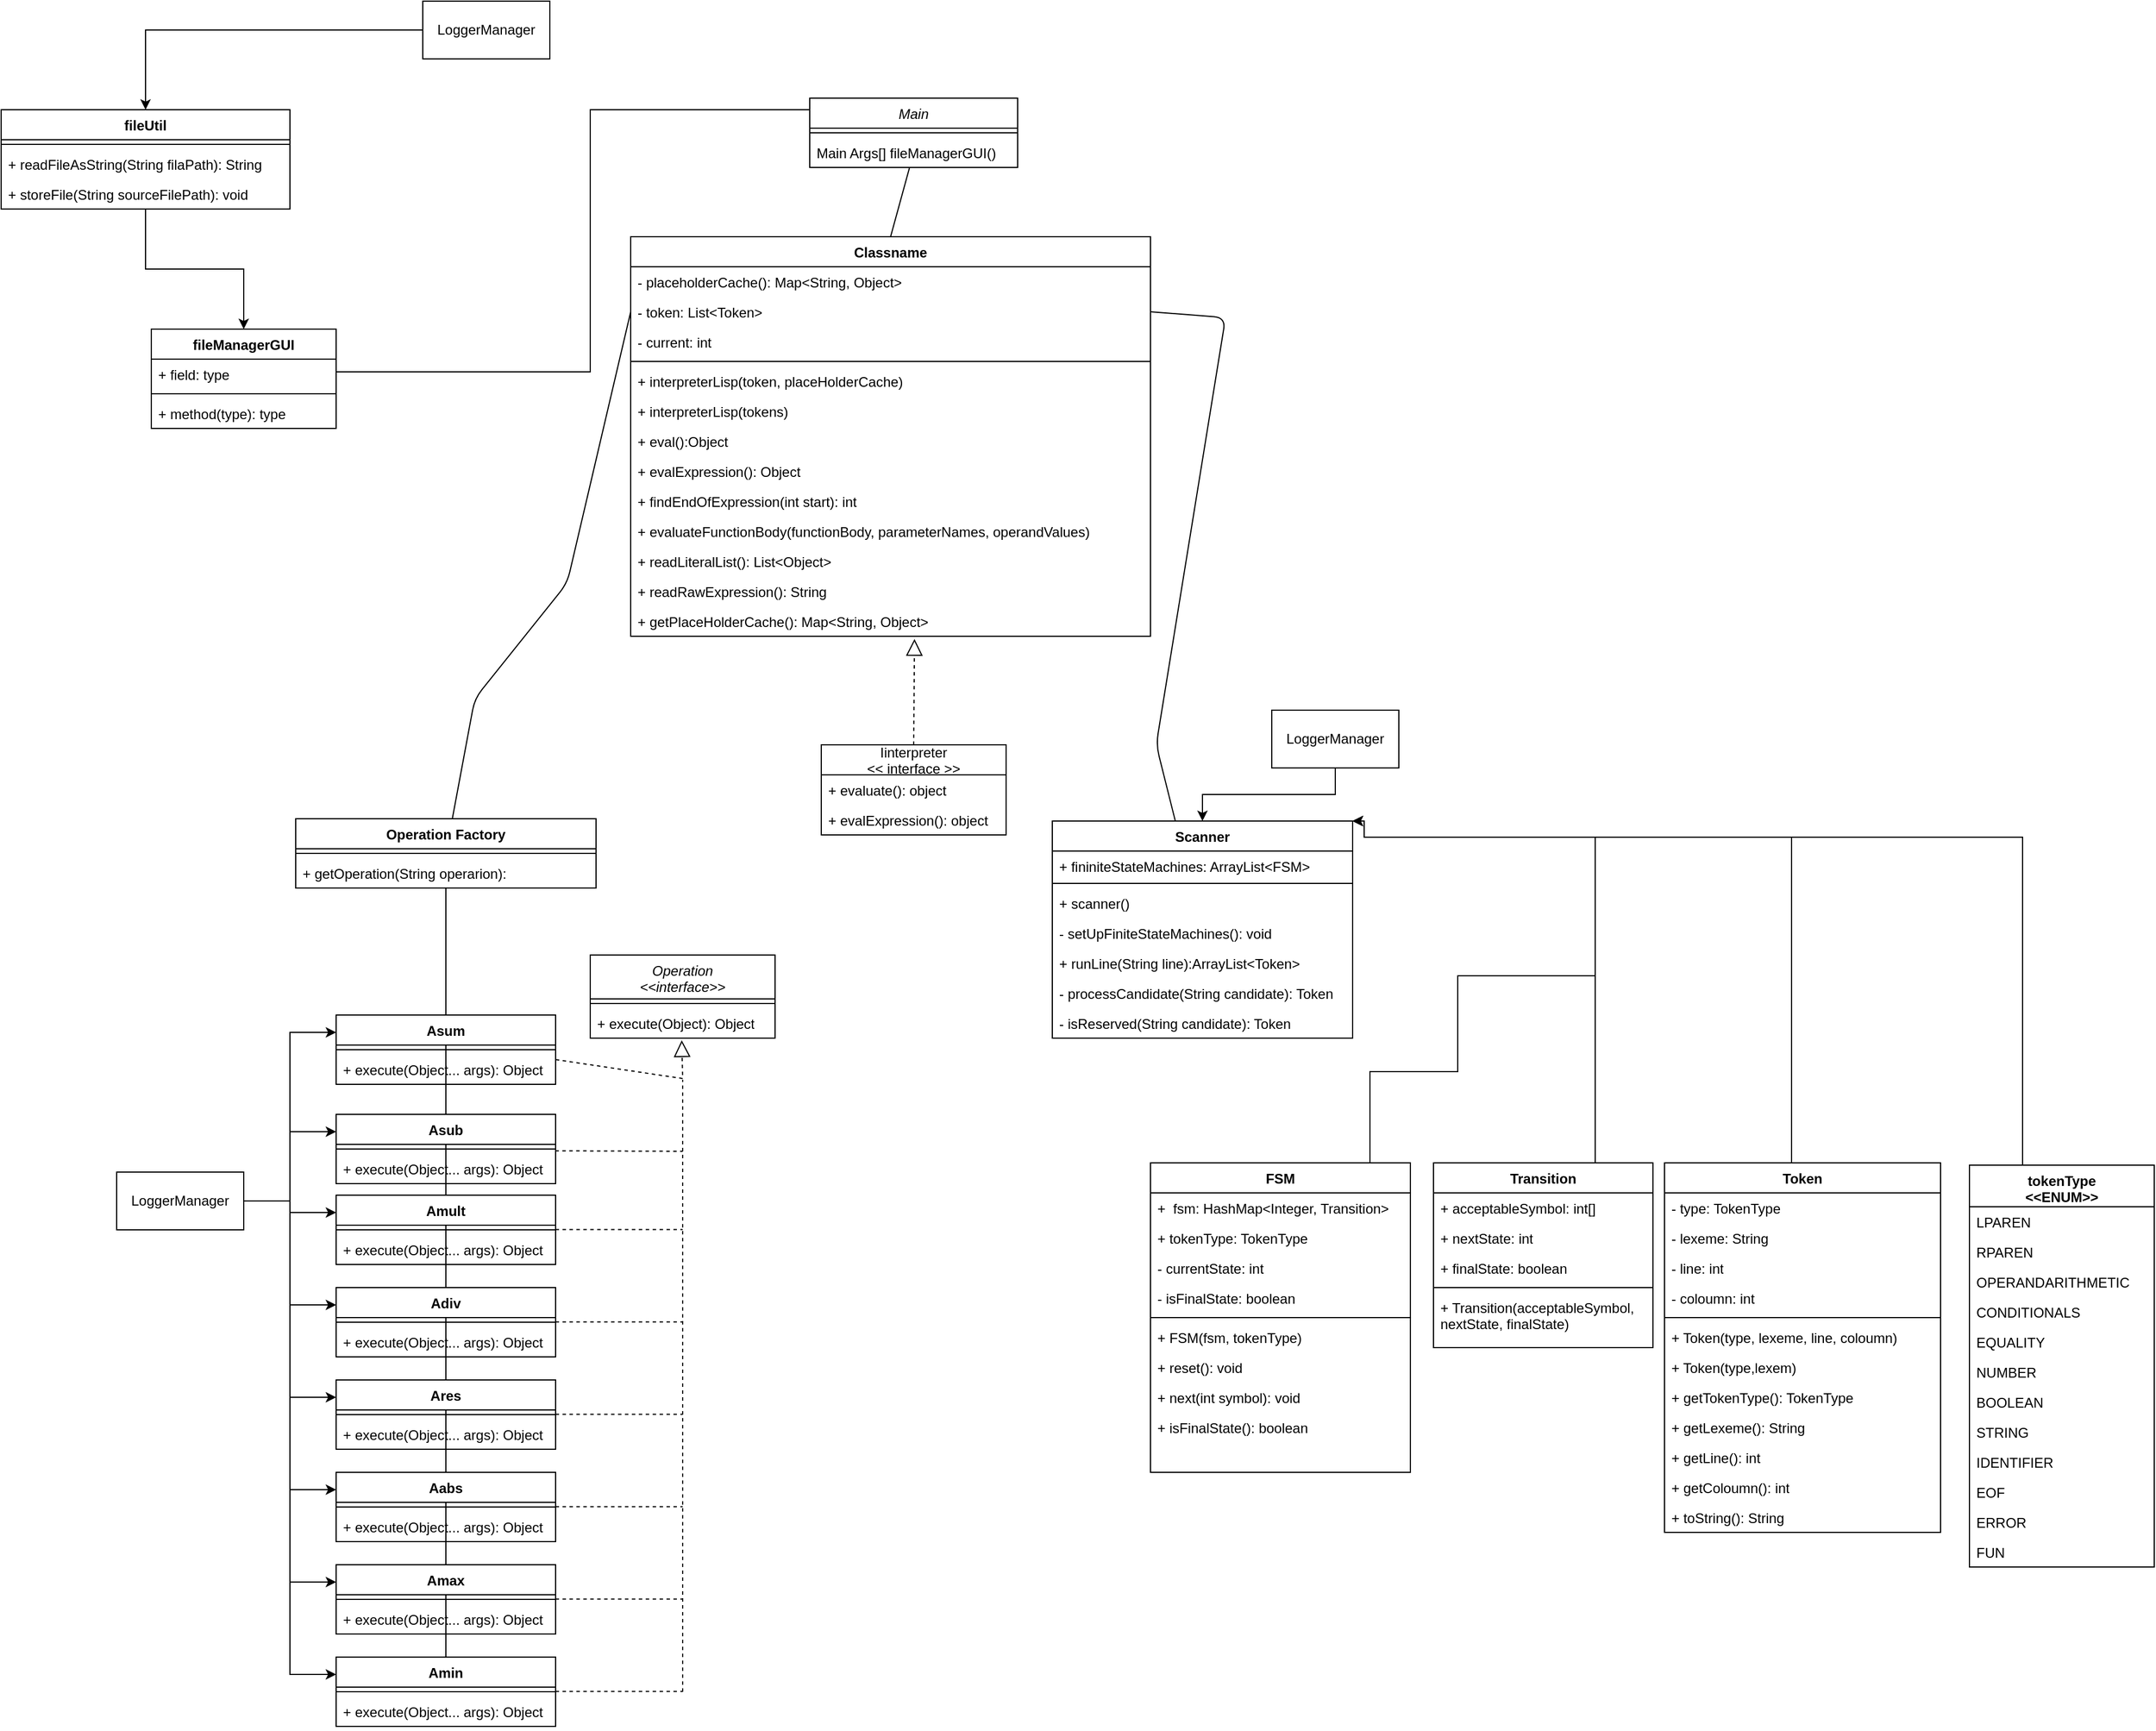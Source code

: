 <mxfile version="26.1.1">
  <diagram id="C5RBs43oDa-KdzZeNtuy" name="Page-1">
    <mxGraphModel dx="1816" dy="1778" grid="1" gridSize="10" guides="1" tooltips="1" connect="1" arrows="1" fold="1" page="1" pageScale="1" pageWidth="827" pageHeight="1169" math="0" shadow="0">
      <root>
        <mxCell id="WIyWlLk6GJQsqaUBKTNV-0" />
        <mxCell id="WIyWlLk6GJQsqaUBKTNV-1" parent="WIyWlLk6GJQsqaUBKTNV-0" />
        <mxCell id="8" style="edgeStyle=none;html=1;endArrow=none;endFill=0;" parent="WIyWlLk6GJQsqaUBKTNV-1" source="0" edge="1">
          <mxGeometry relative="1" as="geometry">
            <mxPoint x="175" y="850" as="targetPoint" />
          </mxGeometry>
        </mxCell>
        <mxCell id="zkfFHV4jXpPFQw0GAbJ--0" value="Main" style="swimlane;fontStyle=2;align=center;verticalAlign=top;childLayout=stackLayout;horizontal=1;startSize=26;horizontalStack=0;resizeParent=1;resizeLast=0;collapsible=1;marginBottom=0;rounded=0;shadow=0;strokeWidth=1;" parent="WIyWlLk6GJQsqaUBKTNV-1" vertex="1">
          <mxGeometry x="490" y="-500" width="180" height="60" as="geometry">
            <mxRectangle x="230" y="140" width="160" height="26" as="alternateBounds" />
          </mxGeometry>
        </mxCell>
        <mxCell id="zkfFHV4jXpPFQw0GAbJ--4" value="" style="line;html=1;strokeWidth=1;align=left;verticalAlign=middle;spacingTop=-1;spacingLeft=3;spacingRight=3;rotatable=0;labelPosition=right;points=[];portConstraint=eastwest;" parent="zkfFHV4jXpPFQw0GAbJ--0" vertex="1">
          <mxGeometry y="26" width="180" height="8" as="geometry" />
        </mxCell>
        <mxCell id="zkfFHV4jXpPFQw0GAbJ--5" value="Main Args[] fileManagerGUI()" style="text;align=left;verticalAlign=top;spacingLeft=4;spacingRight=4;overflow=hidden;rotatable=0;points=[[0,0.5],[1,0.5]];portConstraint=eastwest;" parent="zkfFHV4jXpPFQw0GAbJ--0" vertex="1">
          <mxGeometry y="34" width="180" height="26" as="geometry" />
        </mxCell>
        <mxCell id="14" style="edgeStyle=none;html=1;entryX=0;entryY=0.5;entryDx=0;entryDy=0;endArrow=none;endFill=0;" parent="WIyWlLk6GJQsqaUBKTNV-1" source="0" target="A2bcYxQLVvLbbOFnf568-35" edge="1">
          <mxGeometry relative="1" as="geometry">
            <mxPoint x="410" y="-155" as="targetPoint" />
            <Array as="points">
              <mxPoint x="200" y="20" />
              <mxPoint x="280" y="-80" />
            </Array>
          </mxGeometry>
        </mxCell>
        <mxCell id="0" value="Operation Factory" style="swimlane;fontStyle=1;align=center;verticalAlign=top;childLayout=stackLayout;horizontal=1;startSize=26;horizontalStack=0;resizeParent=1;resizeParentMax=0;resizeLast=0;collapsible=1;marginBottom=0;" parent="WIyWlLk6GJQsqaUBKTNV-1" vertex="1">
          <mxGeometry x="45" y="124" width="260" height="60" as="geometry" />
        </mxCell>
        <mxCell id="2" value="" style="line;strokeWidth=1;fillColor=none;align=left;verticalAlign=middle;spacingTop=-1;spacingLeft=3;spacingRight=3;rotatable=0;labelPosition=right;points=[];portConstraint=eastwest;strokeColor=inherit;" parent="0" vertex="1">
          <mxGeometry y="26" width="260" height="8" as="geometry" />
        </mxCell>
        <mxCell id="3" value="+ getOperation(String operarion): " style="text;strokeColor=none;fillColor=none;align=left;verticalAlign=top;spacingLeft=4;spacingRight=4;overflow=hidden;rotatable=0;points=[[0,0.5],[1,0.5]];portConstraint=eastwest;" parent="0" vertex="1">
          <mxGeometry y="34" width="260" height="26" as="geometry" />
        </mxCell>
        <mxCell id="22" style="edgeStyle=none;html=1;entryX=1;entryY=0.5;entryDx=0;entryDy=0;endArrow=none;endFill=0;" parent="WIyWlLk6GJQsqaUBKTNV-1" source="4" target="A2bcYxQLVvLbbOFnf568-35" edge="1">
          <mxGeometry relative="1" as="geometry">
            <mxPoint x="700" y="-155" as="targetPoint" />
            <Array as="points">
              <mxPoint x="790" y="60" />
              <mxPoint x="850" y="-310" />
            </Array>
          </mxGeometry>
        </mxCell>
        <mxCell id="4" value="Scanner" style="swimlane;fontStyle=1;align=center;verticalAlign=top;childLayout=stackLayout;horizontal=1;startSize=26;horizontalStack=0;resizeParent=1;resizeParentMax=0;resizeLast=0;collapsible=1;marginBottom=0;" parent="WIyWlLk6GJQsqaUBKTNV-1" vertex="1">
          <mxGeometry x="700" y="126" width="260" height="188" as="geometry" />
        </mxCell>
        <mxCell id="5" value="+ fininiteStateMachines: ArrayList&lt;FSM&gt;" style="text;strokeColor=none;fillColor=none;align=left;verticalAlign=top;spacingLeft=4;spacingRight=4;overflow=hidden;rotatable=0;points=[[0,0.5],[1,0.5]];portConstraint=eastwest;" parent="4" vertex="1">
          <mxGeometry y="26" width="260" height="24" as="geometry" />
        </mxCell>
        <mxCell id="6" value="" style="line;strokeWidth=1;fillColor=none;align=left;verticalAlign=middle;spacingTop=-1;spacingLeft=3;spacingRight=3;rotatable=0;labelPosition=right;points=[];portConstraint=eastwest;strokeColor=inherit;" parent="4" vertex="1">
          <mxGeometry y="50" width="260" height="8" as="geometry" />
        </mxCell>
        <mxCell id="5ZrEIlkGrgmE8pIosVov-79" value="+ scanner()" style="text;strokeColor=none;fillColor=none;align=left;verticalAlign=top;spacingLeft=4;spacingRight=4;overflow=hidden;rotatable=0;points=[[0,0.5],[1,0.5]];portConstraint=eastwest;" parent="4" vertex="1">
          <mxGeometry y="58" width="260" height="26" as="geometry" />
        </mxCell>
        <mxCell id="5ZrEIlkGrgmE8pIosVov-80" value="- setUpFiniteStateMachines(): void" style="text;strokeColor=none;fillColor=none;align=left;verticalAlign=top;spacingLeft=4;spacingRight=4;overflow=hidden;rotatable=0;points=[[0,0.5],[1,0.5]];portConstraint=eastwest;" parent="4" vertex="1">
          <mxGeometry y="84" width="260" height="26" as="geometry" />
        </mxCell>
        <mxCell id="5ZrEIlkGrgmE8pIosVov-81" value="+ runLine(String line):ArrayList&lt;Token&gt; " style="text;strokeColor=none;fillColor=none;align=left;verticalAlign=top;spacingLeft=4;spacingRight=4;overflow=hidden;rotatable=0;points=[[0,0.5],[1,0.5]];portConstraint=eastwest;" parent="4" vertex="1">
          <mxGeometry y="110" width="260" height="26" as="geometry" />
        </mxCell>
        <mxCell id="5ZrEIlkGrgmE8pIosVov-82" value="- processCandidate(String candidate): Token" style="text;strokeColor=none;fillColor=none;align=left;verticalAlign=top;spacingLeft=4;spacingRight=4;overflow=hidden;rotatable=0;points=[[0,0.5],[1,0.5]];portConstraint=eastwest;" parent="4" vertex="1">
          <mxGeometry y="136" width="260" height="26" as="geometry" />
        </mxCell>
        <mxCell id="5ZrEIlkGrgmE8pIosVov-83" value="- isReserved(String candidate): Token" style="text;strokeColor=none;fillColor=none;align=left;verticalAlign=top;spacingLeft=4;spacingRight=4;overflow=hidden;rotatable=0;points=[[0,0.5],[1,0.5]];portConstraint=eastwest;" parent="4" vertex="1">
          <mxGeometry y="162" width="260" height="26" as="geometry" />
        </mxCell>
        <mxCell id="4zDA803hhCORATMbUOH--11" value="&lt;span style=&quot;font-weight: normal;&quot;&gt;&lt;i&gt;Operation&lt;br&gt;&amp;lt;&amp;lt;interface&amp;gt;&amp;gt;&lt;/i&gt;&lt;/span&gt;" style="swimlane;fontStyle=1;align=center;verticalAlign=top;childLayout=stackLayout;horizontal=1;startSize=38;horizontalStack=0;resizeParent=1;resizeParentMax=0;resizeLast=0;collapsible=1;marginBottom=0;whiteSpace=wrap;html=1;" parent="WIyWlLk6GJQsqaUBKTNV-1" vertex="1">
          <mxGeometry x="300" y="242" width="160" height="72" as="geometry" />
        </mxCell>
        <mxCell id="4zDA803hhCORATMbUOH--13" value="" style="line;strokeWidth=1;fillColor=none;align=left;verticalAlign=middle;spacingTop=-1;spacingLeft=3;spacingRight=3;rotatable=0;labelPosition=right;points=[];portConstraint=eastwest;strokeColor=inherit;" parent="4zDA803hhCORATMbUOH--11" vertex="1">
          <mxGeometry y="38" width="160" height="8" as="geometry" />
        </mxCell>
        <mxCell id="4zDA803hhCORATMbUOH--14" value="+ execute(Object): Object" style="text;strokeColor=none;fillColor=none;align=left;verticalAlign=top;spacingLeft=4;spacingRight=4;overflow=hidden;rotatable=0;points=[[0,0.5],[1,0.5]];portConstraint=eastwest;whiteSpace=wrap;html=1;" parent="4zDA803hhCORATMbUOH--11" vertex="1">
          <mxGeometry y="46" width="160" height="26" as="geometry" />
        </mxCell>
        <mxCell id="4zDA803hhCORATMbUOH--15" value="Asum" style="swimlane;fontStyle=1;align=center;verticalAlign=top;childLayout=stackLayout;horizontal=1;startSize=26;horizontalStack=0;resizeParent=1;resizeParentMax=0;resizeLast=0;collapsible=1;marginBottom=0;whiteSpace=wrap;html=1;" parent="WIyWlLk6GJQsqaUBKTNV-1" vertex="1">
          <mxGeometry x="80" y="294" width="190" height="60" as="geometry" />
        </mxCell>
        <mxCell id="4zDA803hhCORATMbUOH--17" value="" style="line;strokeWidth=1;fillColor=none;align=left;verticalAlign=middle;spacingTop=-1;spacingLeft=3;spacingRight=3;rotatable=0;labelPosition=right;points=[];portConstraint=eastwest;strokeColor=inherit;" parent="4zDA803hhCORATMbUOH--15" vertex="1">
          <mxGeometry y="26" width="190" height="8" as="geometry" />
        </mxCell>
        <mxCell id="4zDA803hhCORATMbUOH--18" value="+ execute(Object... args): Object" style="text;strokeColor=none;fillColor=none;align=left;verticalAlign=top;spacingLeft=4;spacingRight=4;overflow=hidden;rotatable=0;points=[[0,0.5],[1,0.5]];portConstraint=eastwest;whiteSpace=wrap;html=1;" parent="4zDA803hhCORATMbUOH--15" vertex="1">
          <mxGeometry y="34" width="190" height="26" as="geometry" />
        </mxCell>
        <mxCell id="4zDA803hhCORATMbUOH--19" value="Asub" style="swimlane;fontStyle=1;align=center;verticalAlign=top;childLayout=stackLayout;horizontal=1;startSize=26;horizontalStack=0;resizeParent=1;resizeParentMax=0;resizeLast=0;collapsible=1;marginBottom=0;whiteSpace=wrap;html=1;" parent="WIyWlLk6GJQsqaUBKTNV-1" vertex="1">
          <mxGeometry x="80" y="380" width="190" height="60" as="geometry" />
        </mxCell>
        <mxCell id="4zDA803hhCORATMbUOH--20" value="" style="line;strokeWidth=1;fillColor=none;align=left;verticalAlign=middle;spacingTop=-1;spacingLeft=3;spacingRight=3;rotatable=0;labelPosition=right;points=[];portConstraint=eastwest;strokeColor=inherit;" parent="4zDA803hhCORATMbUOH--19" vertex="1">
          <mxGeometry y="26" width="190" height="8" as="geometry" />
        </mxCell>
        <mxCell id="4zDA803hhCORATMbUOH--21" value="+ execute(Object... args): Object" style="text;strokeColor=none;fillColor=none;align=left;verticalAlign=top;spacingLeft=4;spacingRight=4;overflow=hidden;rotatable=0;points=[[0,0.5],[1,0.5]];portConstraint=eastwest;whiteSpace=wrap;html=1;" parent="4zDA803hhCORATMbUOH--19" vertex="1">
          <mxGeometry y="34" width="190" height="26" as="geometry" />
        </mxCell>
        <mxCell id="4zDA803hhCORATMbUOH--22" value="Ares" style="swimlane;fontStyle=1;align=center;verticalAlign=top;childLayout=stackLayout;horizontal=1;startSize=26;horizontalStack=0;resizeParent=1;resizeParentMax=0;resizeLast=0;collapsible=1;marginBottom=0;whiteSpace=wrap;html=1;" parent="WIyWlLk6GJQsqaUBKTNV-1" vertex="1">
          <mxGeometry x="80" y="610" width="190" height="60" as="geometry" />
        </mxCell>
        <mxCell id="4zDA803hhCORATMbUOH--23" value="" style="line;strokeWidth=1;fillColor=none;align=left;verticalAlign=middle;spacingTop=-1;spacingLeft=3;spacingRight=3;rotatable=0;labelPosition=right;points=[];portConstraint=eastwest;strokeColor=inherit;" parent="4zDA803hhCORATMbUOH--22" vertex="1">
          <mxGeometry y="26" width="190" height="8" as="geometry" />
        </mxCell>
        <mxCell id="4zDA803hhCORATMbUOH--24" value="+ execute(Object... args): Object" style="text;strokeColor=none;fillColor=none;align=left;verticalAlign=top;spacingLeft=4;spacingRight=4;overflow=hidden;rotatable=0;points=[[0,0.5],[1,0.5]];portConstraint=eastwest;whiteSpace=wrap;html=1;" parent="4zDA803hhCORATMbUOH--22" vertex="1">
          <mxGeometry y="34" width="190" height="26" as="geometry" />
        </mxCell>
        <mxCell id="4zDA803hhCORATMbUOH--25" value="Adiv" style="swimlane;fontStyle=1;align=center;verticalAlign=top;childLayout=stackLayout;horizontal=1;startSize=26;horizontalStack=0;resizeParent=1;resizeParentMax=0;resizeLast=0;collapsible=1;marginBottom=0;whiteSpace=wrap;html=1;" parent="WIyWlLk6GJQsqaUBKTNV-1" vertex="1">
          <mxGeometry x="80" y="530" width="190" height="60" as="geometry" />
        </mxCell>
        <mxCell id="4zDA803hhCORATMbUOH--26" value="" style="line;strokeWidth=1;fillColor=none;align=left;verticalAlign=middle;spacingTop=-1;spacingLeft=3;spacingRight=3;rotatable=0;labelPosition=right;points=[];portConstraint=eastwest;strokeColor=inherit;" parent="4zDA803hhCORATMbUOH--25" vertex="1">
          <mxGeometry y="26" width="190" height="8" as="geometry" />
        </mxCell>
        <mxCell id="4zDA803hhCORATMbUOH--27" value="+ execute(Object... args): Object" style="text;strokeColor=none;fillColor=none;align=left;verticalAlign=top;spacingLeft=4;spacingRight=4;overflow=hidden;rotatable=0;points=[[0,0.5],[1,0.5]];portConstraint=eastwest;whiteSpace=wrap;html=1;" parent="4zDA803hhCORATMbUOH--25" vertex="1">
          <mxGeometry y="34" width="190" height="26" as="geometry" />
        </mxCell>
        <mxCell id="4zDA803hhCORATMbUOH--28" value="Amult" style="swimlane;fontStyle=1;align=center;verticalAlign=top;childLayout=stackLayout;horizontal=1;startSize=26;horizontalStack=0;resizeParent=1;resizeParentMax=0;resizeLast=0;collapsible=1;marginBottom=0;whiteSpace=wrap;html=1;" parent="WIyWlLk6GJQsqaUBKTNV-1" vertex="1">
          <mxGeometry x="80" y="450" width="190" height="60" as="geometry" />
        </mxCell>
        <mxCell id="4zDA803hhCORATMbUOH--29" value="" style="line;strokeWidth=1;fillColor=none;align=left;verticalAlign=middle;spacingTop=-1;spacingLeft=3;spacingRight=3;rotatable=0;labelPosition=right;points=[];portConstraint=eastwest;strokeColor=inherit;" parent="4zDA803hhCORATMbUOH--28" vertex="1">
          <mxGeometry y="26" width="190" height="8" as="geometry" />
        </mxCell>
        <mxCell id="4zDA803hhCORATMbUOH--30" value="+ execute(Object... args): Object" style="text;strokeColor=none;fillColor=none;align=left;verticalAlign=top;spacingLeft=4;spacingRight=4;overflow=hidden;rotatable=0;points=[[0,0.5],[1,0.5]];portConstraint=eastwest;whiteSpace=wrap;html=1;" parent="4zDA803hhCORATMbUOH--28" vertex="1">
          <mxGeometry y="34" width="190" height="26" as="geometry" />
        </mxCell>
        <mxCell id="4zDA803hhCORATMbUOH--31" value="Aabs" style="swimlane;fontStyle=1;align=center;verticalAlign=top;childLayout=stackLayout;horizontal=1;startSize=26;horizontalStack=0;resizeParent=1;resizeParentMax=0;resizeLast=0;collapsible=1;marginBottom=0;whiteSpace=wrap;html=1;" parent="WIyWlLk6GJQsqaUBKTNV-1" vertex="1">
          <mxGeometry x="80" y="690" width="190" height="60" as="geometry" />
        </mxCell>
        <mxCell id="4zDA803hhCORATMbUOH--32" value="" style="line;strokeWidth=1;fillColor=none;align=left;verticalAlign=middle;spacingTop=-1;spacingLeft=3;spacingRight=3;rotatable=0;labelPosition=right;points=[];portConstraint=eastwest;strokeColor=inherit;" parent="4zDA803hhCORATMbUOH--31" vertex="1">
          <mxGeometry y="26" width="190" height="8" as="geometry" />
        </mxCell>
        <mxCell id="4zDA803hhCORATMbUOH--33" value="+ execute(Object... args): Object" style="text;strokeColor=none;fillColor=none;align=left;verticalAlign=top;spacingLeft=4;spacingRight=4;overflow=hidden;rotatable=0;points=[[0,0.5],[1,0.5]];portConstraint=eastwest;whiteSpace=wrap;html=1;" parent="4zDA803hhCORATMbUOH--31" vertex="1">
          <mxGeometry y="34" width="190" height="26" as="geometry" />
        </mxCell>
        <mxCell id="4zDA803hhCORATMbUOH--34" value="Amax" style="swimlane;fontStyle=1;align=center;verticalAlign=top;childLayout=stackLayout;horizontal=1;startSize=26;horizontalStack=0;resizeParent=1;resizeParentMax=0;resizeLast=0;collapsible=1;marginBottom=0;whiteSpace=wrap;html=1;" parent="WIyWlLk6GJQsqaUBKTNV-1" vertex="1">
          <mxGeometry x="80" y="770" width="190" height="60" as="geometry" />
        </mxCell>
        <mxCell id="4zDA803hhCORATMbUOH--35" value="" style="line;strokeWidth=1;fillColor=none;align=left;verticalAlign=middle;spacingTop=-1;spacingLeft=3;spacingRight=3;rotatable=0;labelPosition=right;points=[];portConstraint=eastwest;strokeColor=inherit;" parent="4zDA803hhCORATMbUOH--34" vertex="1">
          <mxGeometry y="26" width="190" height="8" as="geometry" />
        </mxCell>
        <mxCell id="4zDA803hhCORATMbUOH--36" value="+ execute(Object... args): Object" style="text;strokeColor=none;fillColor=none;align=left;verticalAlign=top;spacingLeft=4;spacingRight=4;overflow=hidden;rotatable=0;points=[[0,0.5],[1,0.5]];portConstraint=eastwest;whiteSpace=wrap;html=1;" parent="4zDA803hhCORATMbUOH--34" vertex="1">
          <mxGeometry y="34" width="190" height="26" as="geometry" />
        </mxCell>
        <mxCell id="4zDA803hhCORATMbUOH--37" value="Amin" style="swimlane;fontStyle=1;align=center;verticalAlign=top;childLayout=stackLayout;horizontal=1;startSize=26;horizontalStack=0;resizeParent=1;resizeParentMax=0;resizeLast=0;collapsible=1;marginBottom=0;whiteSpace=wrap;html=1;" parent="WIyWlLk6GJQsqaUBKTNV-1" vertex="1">
          <mxGeometry x="80" y="850" width="190" height="60" as="geometry" />
        </mxCell>
        <mxCell id="4zDA803hhCORATMbUOH--38" value="" style="line;strokeWidth=1;fillColor=none;align=left;verticalAlign=middle;spacingTop=-1;spacingLeft=3;spacingRight=3;rotatable=0;labelPosition=right;points=[];portConstraint=eastwest;strokeColor=inherit;" parent="4zDA803hhCORATMbUOH--37" vertex="1">
          <mxGeometry y="26" width="190" height="8" as="geometry" />
        </mxCell>
        <mxCell id="4zDA803hhCORATMbUOH--39" value="+ execute(Object... args): Object" style="text;strokeColor=none;fillColor=none;align=left;verticalAlign=top;spacingLeft=4;spacingRight=4;overflow=hidden;rotatable=0;points=[[0,0.5],[1,0.5]];portConstraint=eastwest;whiteSpace=wrap;html=1;" parent="4zDA803hhCORATMbUOH--37" vertex="1">
          <mxGeometry y="34" width="190" height="26" as="geometry" />
        </mxCell>
        <mxCell id="4zDA803hhCORATMbUOH--41" value="" style="endArrow=block;dashed=1;endFill=0;endSize=12;html=1;rounded=0;exitX=1.001;exitY=0.177;exitDx=0;exitDy=0;exitPerimeter=0;entryX=0.495;entryY=1.07;entryDx=0;entryDy=0;entryPerimeter=0;" parent="WIyWlLk6GJQsqaUBKTNV-1" source="4zDA803hhCORATMbUOH--18" target="4zDA803hhCORATMbUOH--14" edge="1">
          <mxGeometry width="160" relative="1" as="geometry">
            <mxPoint x="310" y="370" as="sourcePoint" />
            <mxPoint x="380" y="300" as="targetPoint" />
            <Array as="points">
              <mxPoint x="380" y="349" />
            </Array>
          </mxGeometry>
        </mxCell>
        <mxCell id="4zDA803hhCORATMbUOH--43" value="" style="endArrow=none;dashed=1;html=1;rounded=0;exitX=0.999;exitY=-0.093;exitDx=0;exitDy=0;exitPerimeter=0;" parent="WIyWlLk6GJQsqaUBKTNV-1" source="4zDA803hhCORATMbUOH--21" edge="1">
          <mxGeometry width="50" height="50" relative="1" as="geometry">
            <mxPoint x="340" y="460" as="sourcePoint" />
            <mxPoint x="380" y="412" as="targetPoint" />
          </mxGeometry>
        </mxCell>
        <mxCell id="4zDA803hhCORATMbUOH--44" value="" style="endArrow=none;dashed=1;html=1;rounded=0;exitX=0.999;exitY=-0.093;exitDx=0;exitDy=0;exitPerimeter=0;" parent="WIyWlLk6GJQsqaUBKTNV-1" edge="1">
          <mxGeometry width="50" height="50" relative="1" as="geometry">
            <mxPoint x="270" y="479.73" as="sourcePoint" />
            <mxPoint x="380" y="479.73" as="targetPoint" />
          </mxGeometry>
        </mxCell>
        <mxCell id="4zDA803hhCORATMbUOH--46" value="" style="endArrow=none;dashed=1;html=1;rounded=0;exitX=0.999;exitY=-0.093;exitDx=0;exitDy=0;exitPerimeter=0;" parent="WIyWlLk6GJQsqaUBKTNV-1" edge="1">
          <mxGeometry width="50" height="50" relative="1" as="geometry">
            <mxPoint x="270" y="559.73" as="sourcePoint" />
            <mxPoint x="380" y="559.73" as="targetPoint" />
          </mxGeometry>
        </mxCell>
        <mxCell id="4zDA803hhCORATMbUOH--47" value="" style="endArrow=none;dashed=1;html=1;rounded=0;exitX=0.999;exitY=-0.093;exitDx=0;exitDy=0;exitPerimeter=0;" parent="WIyWlLk6GJQsqaUBKTNV-1" edge="1">
          <mxGeometry width="50" height="50" relative="1" as="geometry">
            <mxPoint x="270" y="639.73" as="sourcePoint" />
            <mxPoint x="380" y="639.73" as="targetPoint" />
          </mxGeometry>
        </mxCell>
        <mxCell id="4zDA803hhCORATMbUOH--48" value="" style="endArrow=none;dashed=1;html=1;rounded=0;exitX=0.999;exitY=-0.093;exitDx=0;exitDy=0;exitPerimeter=0;" parent="WIyWlLk6GJQsqaUBKTNV-1" edge="1">
          <mxGeometry width="50" height="50" relative="1" as="geometry">
            <mxPoint x="270" y="719.73" as="sourcePoint" />
            <mxPoint x="380" y="719.73" as="targetPoint" />
          </mxGeometry>
        </mxCell>
        <mxCell id="4zDA803hhCORATMbUOH--49" value="" style="endArrow=none;dashed=1;html=1;rounded=0;exitX=0.999;exitY=-0.093;exitDx=0;exitDy=0;exitPerimeter=0;" parent="WIyWlLk6GJQsqaUBKTNV-1" edge="1">
          <mxGeometry width="50" height="50" relative="1" as="geometry">
            <mxPoint x="270" y="799.73" as="sourcePoint" />
            <mxPoint x="380" y="799.73" as="targetPoint" />
          </mxGeometry>
        </mxCell>
        <mxCell id="4zDA803hhCORATMbUOH--50" value="" style="endArrow=none;dashed=1;html=1;rounded=0;exitX=0.999;exitY=-0.093;exitDx=0;exitDy=0;exitPerimeter=0;" parent="WIyWlLk6GJQsqaUBKTNV-1" edge="1">
          <mxGeometry width="50" height="50" relative="1" as="geometry">
            <mxPoint x="270" y="879.73" as="sourcePoint" />
            <mxPoint x="380" y="879.73" as="targetPoint" />
          </mxGeometry>
        </mxCell>
        <mxCell id="4zDA803hhCORATMbUOH--51" value="" style="endArrow=none;dashed=1;html=1;rounded=0;" parent="WIyWlLk6GJQsqaUBKTNV-1" edge="1">
          <mxGeometry width="50" height="50" relative="1" as="geometry">
            <mxPoint x="380" y="880" as="sourcePoint" />
            <mxPoint x="380" y="350" as="targetPoint" />
          </mxGeometry>
        </mxCell>
        <mxCell id="20" style="edgeStyle=none;html=1;endArrow=none;endFill=0;exitX=0.5;exitY=0;exitDx=0;exitDy=0;" parent="WIyWlLk6GJQsqaUBKTNV-1" source="A2bcYxQLVvLbbOFnf568-26" target="zkfFHV4jXpPFQw0GAbJ--5" edge="1">
          <mxGeometry relative="1" as="geometry">
            <mxPoint x="556.826" y="-220" as="sourcePoint" />
          </mxGeometry>
        </mxCell>
        <mxCell id="15" value="Iinterpreter&#xa;&lt;&lt; interface &gt;&gt;" style="swimlane;fontStyle=0;childLayout=stackLayout;horizontal=1;startSize=26;fillColor=none;horizontalStack=0;resizeParent=1;resizeParentMax=0;resizeLast=0;collapsible=1;marginBottom=0;" parent="WIyWlLk6GJQsqaUBKTNV-1" vertex="1">
          <mxGeometry x="500" y="60" width="160" height="78" as="geometry" />
        </mxCell>
        <mxCell id="16" value="+ evaluate(): object" style="text;strokeColor=none;fillColor=none;align=left;verticalAlign=top;spacingLeft=4;spacingRight=4;overflow=hidden;rotatable=0;points=[[0,0.5],[1,0.5]];portConstraint=eastwest;" parent="15" vertex="1">
          <mxGeometry y="26" width="160" height="26" as="geometry" />
        </mxCell>
        <mxCell id="A2bcYxQLVvLbbOFnf568-22" value="+ evalExpression(): object" style="text;strokeColor=none;fillColor=none;align=left;verticalAlign=top;spacingLeft=4;spacingRight=4;overflow=hidden;rotatable=0;points=[[0,0.5],[1,0.5]];portConstraint=eastwest;" vertex="1" parent="15">
          <mxGeometry y="52" width="160" height="26" as="geometry" />
        </mxCell>
        <mxCell id="19" value="" style="endArrow=block;dashed=1;endFill=0;endSize=12;html=1;exitX=0.5;exitY=0;exitDx=0;exitDy=0;entryX=0.546;entryY=1.09;entryDx=0;entryDy=0;entryPerimeter=0;" parent="WIyWlLk6GJQsqaUBKTNV-1" source="15" target="A2bcYxQLVvLbbOFnf568-46" edge="1">
          <mxGeometry width="160" relative="1" as="geometry">
            <mxPoint x="560" y="260" as="sourcePoint" />
            <mxPoint x="570" y="40" as="targetPoint" />
          </mxGeometry>
        </mxCell>
        <mxCell id="5ZrEIlkGrgmE8pIosVov-95" style="edgeStyle=orthogonalEdgeStyle;rounded=0;orthogonalLoop=1;jettySize=auto;html=1;entryX=1;entryY=0;entryDx=0;entryDy=0;" parent="WIyWlLk6GJQsqaUBKTNV-1" source="5ZrEIlkGrgmE8pIosVov-31" target="4" edge="1">
          <mxGeometry relative="1" as="geometry">
            <mxPoint x="1050" y="140" as="targetPoint" />
            <Array as="points">
              <mxPoint x="975" y="343" />
              <mxPoint x="1051" y="343" />
              <mxPoint x="1051" y="260" />
              <mxPoint x="1170" y="260" />
              <mxPoint x="1170" y="140" />
              <mxPoint x="970" y="140" />
            </Array>
          </mxGeometry>
        </mxCell>
        <mxCell id="5ZrEIlkGrgmE8pIosVov-31" value="FSM" style="swimlane;fontStyle=1;align=center;verticalAlign=top;childLayout=stackLayout;horizontal=1;startSize=26;horizontalStack=0;resizeParent=1;resizeParentMax=0;resizeLast=0;collapsible=1;marginBottom=0;whiteSpace=wrap;html=1;" parent="WIyWlLk6GJQsqaUBKTNV-1" vertex="1">
          <mxGeometry x="785" y="422" width="225" height="268" as="geometry" />
        </mxCell>
        <mxCell id="5ZrEIlkGrgmE8pIosVov-32" value="+&amp;nbsp; fsm: HashMap&amp;lt;Integer, Transition&amp;gt;" style="text;strokeColor=none;fillColor=none;align=left;verticalAlign=top;spacingLeft=4;spacingRight=4;overflow=hidden;rotatable=0;points=[[0,0.5],[1,0.5]];portConstraint=eastwest;whiteSpace=wrap;html=1;" parent="5ZrEIlkGrgmE8pIosVov-31" vertex="1">
          <mxGeometry y="26" width="225" height="26" as="geometry" />
        </mxCell>
        <mxCell id="5ZrEIlkGrgmE8pIosVov-101" value="+ tokenType: TokenType&lt;div&gt;&lt;br&gt;&lt;/div&gt;" style="text;strokeColor=none;fillColor=none;align=left;verticalAlign=top;spacingLeft=4;spacingRight=4;overflow=hidden;rotatable=0;points=[[0,0.5],[1,0.5]];portConstraint=eastwest;whiteSpace=wrap;html=1;" parent="5ZrEIlkGrgmE8pIosVov-31" vertex="1">
          <mxGeometry y="52" width="225" height="26" as="geometry" />
        </mxCell>
        <mxCell id="5ZrEIlkGrgmE8pIosVov-100" value="- currentState: int&amp;nbsp;" style="text;strokeColor=none;fillColor=none;align=left;verticalAlign=top;spacingLeft=4;spacingRight=4;overflow=hidden;rotatable=0;points=[[0,0.5],[1,0.5]];portConstraint=eastwest;whiteSpace=wrap;html=1;" parent="5ZrEIlkGrgmE8pIosVov-31" vertex="1">
          <mxGeometry y="78" width="225" height="26" as="geometry" />
        </mxCell>
        <mxCell id="5ZrEIlkGrgmE8pIosVov-99" value="- isFinalState: boolean" style="text;strokeColor=none;fillColor=none;align=left;verticalAlign=top;spacingLeft=4;spacingRight=4;overflow=hidden;rotatable=0;points=[[0,0.5],[1,0.5]];portConstraint=eastwest;whiteSpace=wrap;html=1;" parent="5ZrEIlkGrgmE8pIosVov-31" vertex="1">
          <mxGeometry y="104" width="225" height="26" as="geometry" />
        </mxCell>
        <mxCell id="5ZrEIlkGrgmE8pIosVov-33" value="" style="line;strokeWidth=1;fillColor=none;align=left;verticalAlign=middle;spacingTop=-1;spacingLeft=3;spacingRight=3;rotatable=0;labelPosition=right;points=[];portConstraint=eastwest;strokeColor=inherit;" parent="5ZrEIlkGrgmE8pIosVov-31" vertex="1">
          <mxGeometry y="130" width="225" height="8" as="geometry" />
        </mxCell>
        <mxCell id="5ZrEIlkGrgmE8pIosVov-34" value="+ FSM(fsm, tokenType)" style="text;strokeColor=none;fillColor=none;align=left;verticalAlign=top;spacingLeft=4;spacingRight=4;overflow=hidden;rotatable=0;points=[[0,0.5],[1,0.5]];portConstraint=eastwest;whiteSpace=wrap;html=1;" parent="5ZrEIlkGrgmE8pIosVov-31" vertex="1">
          <mxGeometry y="138" width="225" height="26" as="geometry" />
        </mxCell>
        <mxCell id="5ZrEIlkGrgmE8pIosVov-105" value="+ reset(): void" style="text;strokeColor=none;fillColor=none;align=left;verticalAlign=top;spacingLeft=4;spacingRight=4;overflow=hidden;rotatable=0;points=[[0,0.5],[1,0.5]];portConstraint=eastwest;whiteSpace=wrap;html=1;" parent="5ZrEIlkGrgmE8pIosVov-31" vertex="1">
          <mxGeometry y="164" width="225" height="26" as="geometry" />
        </mxCell>
        <mxCell id="5ZrEIlkGrgmE8pIosVov-104" value="+ next(int symbol): void" style="text;strokeColor=none;fillColor=none;align=left;verticalAlign=top;spacingLeft=4;spacingRight=4;overflow=hidden;rotatable=0;points=[[0,0.5],[1,0.5]];portConstraint=eastwest;whiteSpace=wrap;html=1;" parent="5ZrEIlkGrgmE8pIosVov-31" vertex="1">
          <mxGeometry y="190" width="225" height="26" as="geometry" />
        </mxCell>
        <mxCell id="5ZrEIlkGrgmE8pIosVov-103" value="+ isFinalState(): boolean" style="text;strokeColor=none;fillColor=none;align=left;verticalAlign=top;spacingLeft=4;spacingRight=4;overflow=hidden;rotatable=0;points=[[0,0.5],[1,0.5]];portConstraint=eastwest;whiteSpace=wrap;html=1;" parent="5ZrEIlkGrgmE8pIosVov-31" vertex="1">
          <mxGeometry y="216" width="225" height="26" as="geometry" />
        </mxCell>
        <mxCell id="5ZrEIlkGrgmE8pIosVov-102" style="text;strokeColor=none;fillColor=none;align=left;verticalAlign=top;spacingLeft=4;spacingRight=4;overflow=hidden;rotatable=0;points=[[0,0.5],[1,0.5]];portConstraint=eastwest;whiteSpace=wrap;html=1;" parent="5ZrEIlkGrgmE8pIosVov-31" vertex="1">
          <mxGeometry y="242" width="225" height="26" as="geometry" />
        </mxCell>
        <mxCell id="5ZrEIlkGrgmE8pIosVov-96" style="edgeStyle=orthogonalEdgeStyle;rounded=0;orthogonalLoop=1;jettySize=auto;html=1;entryX=1;entryY=0;entryDx=0;entryDy=0;" parent="WIyWlLk6GJQsqaUBKTNV-1" source="5ZrEIlkGrgmE8pIosVov-35" target="4" edge="1">
          <mxGeometry relative="1" as="geometry">
            <Array as="points">
              <mxPoint x="1170" y="140" />
              <mxPoint x="970" y="140" />
            </Array>
          </mxGeometry>
        </mxCell>
        <mxCell id="5ZrEIlkGrgmE8pIosVov-35" value="Transition" style="swimlane;fontStyle=1;align=center;verticalAlign=top;childLayout=stackLayout;horizontal=1;startSize=26;horizontalStack=0;resizeParent=1;resizeParentMax=0;resizeLast=0;collapsible=1;marginBottom=0;whiteSpace=wrap;html=1;" parent="WIyWlLk6GJQsqaUBKTNV-1" vertex="1">
          <mxGeometry x="1030" y="422" width="190" height="160" as="geometry" />
        </mxCell>
        <mxCell id="5ZrEIlkGrgmE8pIosVov-36" value="+ acceptableSymbol: int[]" style="text;strokeColor=none;fillColor=none;align=left;verticalAlign=top;spacingLeft=4;spacingRight=4;overflow=hidden;rotatable=0;points=[[0,0.5],[1,0.5]];portConstraint=eastwest;whiteSpace=wrap;html=1;" parent="5ZrEIlkGrgmE8pIosVov-35" vertex="1">
          <mxGeometry y="26" width="190" height="26" as="geometry" />
        </mxCell>
        <mxCell id="5ZrEIlkGrgmE8pIosVov-107" value="+ nextState: int" style="text;strokeColor=none;fillColor=none;align=left;verticalAlign=top;spacingLeft=4;spacingRight=4;overflow=hidden;rotatable=0;points=[[0,0.5],[1,0.5]];portConstraint=eastwest;whiteSpace=wrap;html=1;" parent="5ZrEIlkGrgmE8pIosVov-35" vertex="1">
          <mxGeometry y="52" width="190" height="26" as="geometry" />
        </mxCell>
        <mxCell id="5ZrEIlkGrgmE8pIosVov-106" value="+ finalState: boolean" style="text;strokeColor=none;fillColor=none;align=left;verticalAlign=top;spacingLeft=4;spacingRight=4;overflow=hidden;rotatable=0;points=[[0,0.5],[1,0.5]];portConstraint=eastwest;whiteSpace=wrap;html=1;" parent="5ZrEIlkGrgmE8pIosVov-35" vertex="1">
          <mxGeometry y="78" width="190" height="26" as="geometry" />
        </mxCell>
        <mxCell id="5ZrEIlkGrgmE8pIosVov-37" value="" style="line;strokeWidth=1;fillColor=none;align=left;verticalAlign=middle;spacingTop=-1;spacingLeft=3;spacingRight=3;rotatable=0;labelPosition=right;points=[];portConstraint=eastwest;strokeColor=inherit;" parent="5ZrEIlkGrgmE8pIosVov-35" vertex="1">
          <mxGeometry y="104" width="190" height="8" as="geometry" />
        </mxCell>
        <mxCell id="5ZrEIlkGrgmE8pIosVov-38" value="+ Transition(acceptableSymbol, nextState, finalState)&lt;div&gt;&lt;br/&gt;&lt;/div&gt;" style="text;strokeColor=none;fillColor=none;align=left;verticalAlign=top;spacingLeft=4;spacingRight=4;overflow=hidden;rotatable=0;points=[[0,0.5],[1,0.5]];portConstraint=eastwest;whiteSpace=wrap;html=1;" parent="5ZrEIlkGrgmE8pIosVov-35" vertex="1">
          <mxGeometry y="112" width="190" height="48" as="geometry" />
        </mxCell>
        <mxCell id="5ZrEIlkGrgmE8pIosVov-97" style="edgeStyle=orthogonalEdgeStyle;rounded=0;orthogonalLoop=1;jettySize=auto;html=1;entryX=1;entryY=0;entryDx=0;entryDy=0;" parent="WIyWlLk6GJQsqaUBKTNV-1" source="5ZrEIlkGrgmE8pIosVov-39" target="4" edge="1">
          <mxGeometry relative="1" as="geometry">
            <Array as="points">
              <mxPoint x="1340" y="140" />
              <mxPoint x="970" y="140" />
            </Array>
          </mxGeometry>
        </mxCell>
        <mxCell id="5ZrEIlkGrgmE8pIosVov-39" value="Token" style="swimlane;fontStyle=1;align=center;verticalAlign=top;childLayout=stackLayout;horizontal=1;startSize=26;horizontalStack=0;resizeParent=1;resizeParentMax=0;resizeLast=0;collapsible=1;marginBottom=0;whiteSpace=wrap;html=1;" parent="WIyWlLk6GJQsqaUBKTNV-1" vertex="1">
          <mxGeometry x="1230" y="422" width="239" height="320" as="geometry" />
        </mxCell>
        <mxCell id="5ZrEIlkGrgmE8pIosVov-40" value="- type: TokenType" style="text;strokeColor=none;fillColor=none;align=left;verticalAlign=top;spacingLeft=4;spacingRight=4;overflow=hidden;rotatable=0;points=[[0,0.5],[1,0.5]];portConstraint=eastwest;whiteSpace=wrap;html=1;" parent="5ZrEIlkGrgmE8pIosVov-39" vertex="1">
          <mxGeometry y="26" width="239" height="26" as="geometry" />
        </mxCell>
        <mxCell id="5ZrEIlkGrgmE8pIosVov-110" value="- lexeme: String&lt;div&gt;&lt;br&gt;&lt;/div&gt;" style="text;strokeColor=none;fillColor=none;align=left;verticalAlign=top;spacingLeft=4;spacingRight=4;overflow=hidden;rotatable=0;points=[[0,0.5],[1,0.5]];portConstraint=eastwest;whiteSpace=wrap;html=1;" parent="5ZrEIlkGrgmE8pIosVov-39" vertex="1">
          <mxGeometry y="52" width="239" height="26" as="geometry" />
        </mxCell>
        <mxCell id="5ZrEIlkGrgmE8pIosVov-109" value="- line: int" style="text;strokeColor=none;fillColor=none;align=left;verticalAlign=top;spacingLeft=4;spacingRight=4;overflow=hidden;rotatable=0;points=[[0,0.5],[1,0.5]];portConstraint=eastwest;whiteSpace=wrap;html=1;" parent="5ZrEIlkGrgmE8pIosVov-39" vertex="1">
          <mxGeometry y="78" width="239" height="26" as="geometry" />
        </mxCell>
        <mxCell id="5ZrEIlkGrgmE8pIosVov-108" value="- coloumn: int" style="text;strokeColor=none;fillColor=none;align=left;verticalAlign=top;spacingLeft=4;spacingRight=4;overflow=hidden;rotatable=0;points=[[0,0.5],[1,0.5]];portConstraint=eastwest;whiteSpace=wrap;html=1;" parent="5ZrEIlkGrgmE8pIosVov-39" vertex="1">
          <mxGeometry y="104" width="239" height="26" as="geometry" />
        </mxCell>
        <mxCell id="5ZrEIlkGrgmE8pIosVov-41" value="" style="line;strokeWidth=1;fillColor=none;align=left;verticalAlign=middle;spacingTop=-1;spacingLeft=3;spacingRight=3;rotatable=0;labelPosition=right;points=[];portConstraint=eastwest;strokeColor=inherit;" parent="5ZrEIlkGrgmE8pIosVov-39" vertex="1">
          <mxGeometry y="130" width="239" height="8" as="geometry" />
        </mxCell>
        <mxCell id="5ZrEIlkGrgmE8pIosVov-42" value="+ Token(type, lexeme, line, coloumn)" style="text;strokeColor=none;fillColor=none;align=left;verticalAlign=top;spacingLeft=4;spacingRight=4;overflow=hidden;rotatable=0;points=[[0,0.5],[1,0.5]];portConstraint=eastwest;whiteSpace=wrap;html=1;" parent="5ZrEIlkGrgmE8pIosVov-39" vertex="1">
          <mxGeometry y="138" width="239" height="26" as="geometry" />
        </mxCell>
        <mxCell id="5ZrEIlkGrgmE8pIosVov-113" value="+ Token(type,lexem)" style="text;strokeColor=none;fillColor=none;align=left;verticalAlign=top;spacingLeft=4;spacingRight=4;overflow=hidden;rotatable=0;points=[[0,0.5],[1,0.5]];portConstraint=eastwest;whiteSpace=wrap;html=1;" parent="5ZrEIlkGrgmE8pIosVov-39" vertex="1">
          <mxGeometry y="164" width="239" height="26" as="geometry" />
        </mxCell>
        <mxCell id="5ZrEIlkGrgmE8pIosVov-112" value="+ getTokenType(): TokenType" style="text;strokeColor=none;fillColor=none;align=left;verticalAlign=top;spacingLeft=4;spacingRight=4;overflow=hidden;rotatable=0;points=[[0,0.5],[1,0.5]];portConstraint=eastwest;whiteSpace=wrap;html=1;" parent="5ZrEIlkGrgmE8pIosVov-39" vertex="1">
          <mxGeometry y="190" width="239" height="26" as="geometry" />
        </mxCell>
        <mxCell id="5ZrEIlkGrgmE8pIosVov-111" value="+ getLexeme(): String" style="text;strokeColor=none;fillColor=none;align=left;verticalAlign=top;spacingLeft=4;spacingRight=4;overflow=hidden;rotatable=0;points=[[0,0.5],[1,0.5]];portConstraint=eastwest;whiteSpace=wrap;html=1;" parent="5ZrEIlkGrgmE8pIosVov-39" vertex="1">
          <mxGeometry y="216" width="239" height="26" as="geometry" />
        </mxCell>
        <mxCell id="5ZrEIlkGrgmE8pIosVov-116" value="+ getLine(): int" style="text;strokeColor=none;fillColor=none;align=left;verticalAlign=top;spacingLeft=4;spacingRight=4;overflow=hidden;rotatable=0;points=[[0,0.5],[1,0.5]];portConstraint=eastwest;whiteSpace=wrap;html=1;" parent="5ZrEIlkGrgmE8pIosVov-39" vertex="1">
          <mxGeometry y="242" width="239" height="26" as="geometry" />
        </mxCell>
        <mxCell id="5ZrEIlkGrgmE8pIosVov-115" value="+ getColoumn(): int" style="text;strokeColor=none;fillColor=none;align=left;verticalAlign=top;spacingLeft=4;spacingRight=4;overflow=hidden;rotatable=0;points=[[0,0.5],[1,0.5]];portConstraint=eastwest;whiteSpace=wrap;html=1;" parent="5ZrEIlkGrgmE8pIosVov-39" vertex="1">
          <mxGeometry y="268" width="239" height="26" as="geometry" />
        </mxCell>
        <mxCell id="5ZrEIlkGrgmE8pIosVov-114" value="+ toString(): String" style="text;strokeColor=none;fillColor=none;align=left;verticalAlign=top;spacingLeft=4;spacingRight=4;overflow=hidden;rotatable=0;points=[[0,0.5],[1,0.5]];portConstraint=eastwest;whiteSpace=wrap;html=1;" parent="5ZrEIlkGrgmE8pIosVov-39" vertex="1">
          <mxGeometry y="294" width="239" height="26" as="geometry" />
        </mxCell>
        <mxCell id="5ZrEIlkGrgmE8pIosVov-72" style="edgeStyle=orthogonalEdgeStyle;rounded=0;orthogonalLoop=1;jettySize=auto;html=1;entryX=0;entryY=0.25;entryDx=0;entryDy=0;endArrow=none;startFill=0;" parent="WIyWlLk6GJQsqaUBKTNV-1" source="5ZrEIlkGrgmE8pIosVov-43" target="zkfFHV4jXpPFQw0GAbJ--0" edge="1">
          <mxGeometry relative="1" as="geometry">
            <Array as="points">
              <mxPoint x="300" y="-263" />
              <mxPoint x="300" y="-490" />
              <mxPoint x="490" y="-490" />
            </Array>
          </mxGeometry>
        </mxCell>
        <mxCell id="5ZrEIlkGrgmE8pIosVov-43" value="fileManagerGUI" style="swimlane;fontStyle=1;align=center;verticalAlign=top;childLayout=stackLayout;horizontal=1;startSize=26;horizontalStack=0;resizeParent=1;resizeParentMax=0;resizeLast=0;collapsible=1;marginBottom=0;whiteSpace=wrap;html=1;" parent="WIyWlLk6GJQsqaUBKTNV-1" vertex="1">
          <mxGeometry x="-80" y="-300" width="160" height="86" as="geometry" />
        </mxCell>
        <mxCell id="5ZrEIlkGrgmE8pIosVov-44" value="+ field: type" style="text;strokeColor=none;fillColor=none;align=left;verticalAlign=top;spacingLeft=4;spacingRight=4;overflow=hidden;rotatable=0;points=[[0,0.5],[1,0.5]];portConstraint=eastwest;whiteSpace=wrap;html=1;" parent="5ZrEIlkGrgmE8pIosVov-43" vertex="1">
          <mxGeometry y="26" width="160" height="26" as="geometry" />
        </mxCell>
        <mxCell id="5ZrEIlkGrgmE8pIosVov-45" value="" style="line;strokeWidth=1;fillColor=none;align=left;verticalAlign=middle;spacingTop=-1;spacingLeft=3;spacingRight=3;rotatable=0;labelPosition=right;points=[];portConstraint=eastwest;strokeColor=inherit;" parent="5ZrEIlkGrgmE8pIosVov-43" vertex="1">
          <mxGeometry y="52" width="160" height="8" as="geometry" />
        </mxCell>
        <mxCell id="5ZrEIlkGrgmE8pIosVov-46" value="+ method(type): type" style="text;strokeColor=none;fillColor=none;align=left;verticalAlign=top;spacingLeft=4;spacingRight=4;overflow=hidden;rotatable=0;points=[[0,0.5],[1,0.5]];portConstraint=eastwest;whiteSpace=wrap;html=1;" parent="5ZrEIlkGrgmE8pIosVov-43" vertex="1">
          <mxGeometry y="60" width="160" height="26" as="geometry" />
        </mxCell>
        <mxCell id="5ZrEIlkGrgmE8pIosVov-73" style="edgeStyle=orthogonalEdgeStyle;rounded=0;orthogonalLoop=1;jettySize=auto;html=1;entryX=0.5;entryY=0;entryDx=0;entryDy=0;" parent="WIyWlLk6GJQsqaUBKTNV-1" source="5ZrEIlkGrgmE8pIosVov-47" target="5ZrEIlkGrgmE8pIosVov-43" edge="1">
          <mxGeometry relative="1" as="geometry" />
        </mxCell>
        <mxCell id="5ZrEIlkGrgmE8pIosVov-47" value="fileUtil" style="swimlane;fontStyle=1;align=center;verticalAlign=top;childLayout=stackLayout;horizontal=1;startSize=26;horizontalStack=0;resizeParent=1;resizeParentMax=0;resizeLast=0;collapsible=1;marginBottom=0;whiteSpace=wrap;html=1;" parent="WIyWlLk6GJQsqaUBKTNV-1" vertex="1">
          <mxGeometry x="-210" y="-490" width="250" height="86" as="geometry" />
        </mxCell>
        <mxCell id="5ZrEIlkGrgmE8pIosVov-49" value="" style="line;strokeWidth=1;fillColor=none;align=left;verticalAlign=middle;spacingTop=-1;spacingLeft=3;spacingRight=3;rotatable=0;labelPosition=right;points=[];portConstraint=eastwest;strokeColor=inherit;" parent="5ZrEIlkGrgmE8pIosVov-47" vertex="1">
          <mxGeometry y="26" width="250" height="8" as="geometry" />
        </mxCell>
        <mxCell id="5ZrEIlkGrgmE8pIosVov-50" value="+ readFileAsString(String filaPath): String" style="text;strokeColor=none;fillColor=none;align=left;verticalAlign=top;spacingLeft=4;spacingRight=4;overflow=hidden;rotatable=0;points=[[0,0.5],[1,0.5]];portConstraint=eastwest;whiteSpace=wrap;html=1;" parent="5ZrEIlkGrgmE8pIosVov-47" vertex="1">
          <mxGeometry y="34" width="250" height="26" as="geometry" />
        </mxCell>
        <mxCell id="5ZrEIlkGrgmE8pIosVov-121" value="+ storeFile(String sourceFilePath): void" style="text;strokeColor=none;fillColor=none;align=left;verticalAlign=top;spacingLeft=4;spacingRight=4;overflow=hidden;rotatable=0;points=[[0,0.5],[1,0.5]];portConstraint=eastwest;whiteSpace=wrap;html=1;" parent="5ZrEIlkGrgmE8pIosVov-47" vertex="1">
          <mxGeometry y="60" width="250" height="26" as="geometry" />
        </mxCell>
        <mxCell id="5ZrEIlkGrgmE8pIosVov-98" style="edgeStyle=orthogonalEdgeStyle;rounded=0;orthogonalLoop=1;jettySize=auto;html=1;entryX=1;entryY=0;entryDx=0;entryDy=0;" parent="WIyWlLk6GJQsqaUBKTNV-1" source="5ZrEIlkGrgmE8pIosVov-51" target="4" edge="1">
          <mxGeometry relative="1" as="geometry">
            <Array as="points">
              <mxPoint x="1540" y="140" />
              <mxPoint x="970" y="140" />
            </Array>
          </mxGeometry>
        </mxCell>
        <mxCell id="5ZrEIlkGrgmE8pIosVov-51" value="tokenType&lt;br&gt;&amp;lt;&amp;lt;ENUM&amp;gt;&amp;gt;" style="swimlane;fontStyle=1;align=center;verticalAlign=top;childLayout=stackLayout;horizontal=1;startSize=36;horizontalStack=0;resizeParent=1;resizeParentMax=0;resizeLast=0;collapsible=1;marginBottom=0;whiteSpace=wrap;html=1;" parent="WIyWlLk6GJQsqaUBKTNV-1" vertex="1">
          <mxGeometry x="1494" y="424" width="160" height="348" as="geometry" />
        </mxCell>
        <mxCell id="5ZrEIlkGrgmE8pIosVov-52" value="LPAREN" style="text;strokeColor=none;fillColor=none;align=left;verticalAlign=top;spacingLeft=4;spacingRight=4;overflow=hidden;rotatable=0;points=[[0,0.5],[1,0.5]];portConstraint=eastwest;whiteSpace=wrap;html=1;" parent="5ZrEIlkGrgmE8pIosVov-51" vertex="1">
          <mxGeometry y="36" width="160" height="26" as="geometry" />
        </mxCell>
        <mxCell id="A2bcYxQLVvLbbOFnf568-47" value="RPAREN" style="text;strokeColor=none;fillColor=none;align=left;verticalAlign=top;spacingLeft=4;spacingRight=4;overflow=hidden;rotatable=0;points=[[0,0.5],[1,0.5]];portConstraint=eastwest;whiteSpace=wrap;html=1;" vertex="1" parent="5ZrEIlkGrgmE8pIosVov-51">
          <mxGeometry y="62" width="160" height="26" as="geometry" />
        </mxCell>
        <mxCell id="5ZrEIlkGrgmE8pIosVov-84" value="OPERANDARITHMETIC" style="text;strokeColor=none;fillColor=none;align=left;verticalAlign=top;spacingLeft=4;spacingRight=4;overflow=hidden;rotatable=0;points=[[0,0.5],[1,0.5]];portConstraint=eastwest;whiteSpace=wrap;html=1;" parent="5ZrEIlkGrgmE8pIosVov-51" vertex="1">
          <mxGeometry y="88" width="160" height="26" as="geometry" />
        </mxCell>
        <mxCell id="5ZrEIlkGrgmE8pIosVov-85" value="CONDITIONALS" style="text;strokeColor=none;fillColor=none;align=left;verticalAlign=top;spacingLeft=4;spacingRight=4;overflow=hidden;rotatable=0;points=[[0,0.5],[1,0.5]];portConstraint=eastwest;whiteSpace=wrap;html=1;" parent="5ZrEIlkGrgmE8pIosVov-51" vertex="1">
          <mxGeometry y="114" width="160" height="26" as="geometry" />
        </mxCell>
        <mxCell id="5ZrEIlkGrgmE8pIosVov-94" value="EQUALITY" style="text;strokeColor=none;fillColor=none;align=left;verticalAlign=top;spacingLeft=4;spacingRight=4;overflow=hidden;rotatable=0;points=[[0,0.5],[1,0.5]];portConstraint=eastwest;whiteSpace=wrap;html=1;" parent="5ZrEIlkGrgmE8pIosVov-51" vertex="1">
          <mxGeometry y="140" width="160" height="26" as="geometry" />
        </mxCell>
        <mxCell id="5ZrEIlkGrgmE8pIosVov-93" value="NUMBER" style="text;strokeColor=none;fillColor=none;align=left;verticalAlign=top;spacingLeft=4;spacingRight=4;overflow=hidden;rotatable=0;points=[[0,0.5],[1,0.5]];portConstraint=eastwest;whiteSpace=wrap;html=1;" parent="5ZrEIlkGrgmE8pIosVov-51" vertex="1">
          <mxGeometry y="166" width="160" height="26" as="geometry" />
        </mxCell>
        <mxCell id="5ZrEIlkGrgmE8pIosVov-92" value="BOOLEAN" style="text;strokeColor=none;fillColor=none;align=left;verticalAlign=top;spacingLeft=4;spacingRight=4;overflow=hidden;rotatable=0;points=[[0,0.5],[1,0.5]];portConstraint=eastwest;whiteSpace=wrap;html=1;" parent="5ZrEIlkGrgmE8pIosVov-51" vertex="1">
          <mxGeometry y="192" width="160" height="26" as="geometry" />
        </mxCell>
        <mxCell id="5ZrEIlkGrgmE8pIosVov-91" value="STRING" style="text;strokeColor=none;fillColor=none;align=left;verticalAlign=top;spacingLeft=4;spacingRight=4;overflow=hidden;rotatable=0;points=[[0,0.5],[1,0.5]];portConstraint=eastwest;whiteSpace=wrap;html=1;" parent="5ZrEIlkGrgmE8pIosVov-51" vertex="1">
          <mxGeometry y="218" width="160" height="26" as="geometry" />
        </mxCell>
        <mxCell id="5ZrEIlkGrgmE8pIosVov-90" value="IDENTIFIER" style="text;strokeColor=none;fillColor=none;align=left;verticalAlign=top;spacingLeft=4;spacingRight=4;overflow=hidden;rotatable=0;points=[[0,0.5],[1,0.5]];portConstraint=eastwest;whiteSpace=wrap;html=1;" parent="5ZrEIlkGrgmE8pIosVov-51" vertex="1">
          <mxGeometry y="244" width="160" height="26" as="geometry" />
        </mxCell>
        <mxCell id="5ZrEIlkGrgmE8pIosVov-89" value="EOF" style="text;strokeColor=none;fillColor=none;align=left;verticalAlign=top;spacingLeft=4;spacingRight=4;overflow=hidden;rotatable=0;points=[[0,0.5],[1,0.5]];portConstraint=eastwest;whiteSpace=wrap;html=1;" parent="5ZrEIlkGrgmE8pIosVov-51" vertex="1">
          <mxGeometry y="270" width="160" height="26" as="geometry" />
        </mxCell>
        <mxCell id="5ZrEIlkGrgmE8pIosVov-88" value="ERROR" style="text;strokeColor=none;fillColor=none;align=left;verticalAlign=top;spacingLeft=4;spacingRight=4;overflow=hidden;rotatable=0;points=[[0,0.5],[1,0.5]];portConstraint=eastwest;whiteSpace=wrap;html=1;" parent="5ZrEIlkGrgmE8pIosVov-51" vertex="1">
          <mxGeometry y="296" width="160" height="26" as="geometry" />
        </mxCell>
        <mxCell id="5ZrEIlkGrgmE8pIosVov-87" value="FUN" style="text;strokeColor=none;fillColor=none;align=left;verticalAlign=top;spacingLeft=4;spacingRight=4;overflow=hidden;rotatable=0;points=[[0,0.5],[1,0.5]];portConstraint=eastwest;whiteSpace=wrap;html=1;" parent="5ZrEIlkGrgmE8pIosVov-51" vertex="1">
          <mxGeometry y="322" width="160" height="26" as="geometry" />
        </mxCell>
        <mxCell id="5ZrEIlkGrgmE8pIosVov-62" style="edgeStyle=orthogonalEdgeStyle;rounded=0;orthogonalLoop=1;jettySize=auto;html=1;entryX=0.5;entryY=0;entryDx=0;entryDy=0;" parent="WIyWlLk6GJQsqaUBKTNV-1" source="5ZrEIlkGrgmE8pIosVov-61" target="4" edge="1">
          <mxGeometry relative="1" as="geometry" />
        </mxCell>
        <mxCell id="5ZrEIlkGrgmE8pIosVov-61" value="LoggerManager" style="html=1;whiteSpace=wrap;" parent="WIyWlLk6GJQsqaUBKTNV-1" vertex="1">
          <mxGeometry x="890" y="30" width="110" height="50" as="geometry" />
        </mxCell>
        <mxCell id="5ZrEIlkGrgmE8pIosVov-64" style="edgeStyle=orthogonalEdgeStyle;rounded=0;orthogonalLoop=1;jettySize=auto;html=1;entryX=0;entryY=0.25;entryDx=0;entryDy=0;" parent="WIyWlLk6GJQsqaUBKTNV-1" source="5ZrEIlkGrgmE8pIosVov-63" target="4zDA803hhCORATMbUOH--15" edge="1">
          <mxGeometry relative="1" as="geometry" />
        </mxCell>
        <mxCell id="5ZrEIlkGrgmE8pIosVov-65" style="edgeStyle=orthogonalEdgeStyle;rounded=0;orthogonalLoop=1;jettySize=auto;html=1;entryX=0;entryY=0.25;entryDx=0;entryDy=0;" parent="WIyWlLk6GJQsqaUBKTNV-1" source="5ZrEIlkGrgmE8pIosVov-63" target="4zDA803hhCORATMbUOH--19" edge="1">
          <mxGeometry relative="1" as="geometry" />
        </mxCell>
        <mxCell id="5ZrEIlkGrgmE8pIosVov-66" style="edgeStyle=orthogonalEdgeStyle;rounded=0;orthogonalLoop=1;jettySize=auto;html=1;entryX=0;entryY=0.25;entryDx=0;entryDy=0;" parent="WIyWlLk6GJQsqaUBKTNV-1" source="5ZrEIlkGrgmE8pIosVov-63" target="4zDA803hhCORATMbUOH--28" edge="1">
          <mxGeometry relative="1" as="geometry" />
        </mxCell>
        <mxCell id="5ZrEIlkGrgmE8pIosVov-67" style="edgeStyle=orthogonalEdgeStyle;rounded=0;orthogonalLoop=1;jettySize=auto;html=1;entryX=0;entryY=0.25;entryDx=0;entryDy=0;" parent="WIyWlLk6GJQsqaUBKTNV-1" source="5ZrEIlkGrgmE8pIosVov-63" target="4zDA803hhCORATMbUOH--25" edge="1">
          <mxGeometry relative="1" as="geometry" />
        </mxCell>
        <mxCell id="5ZrEIlkGrgmE8pIosVov-68" style="edgeStyle=orthogonalEdgeStyle;rounded=0;orthogonalLoop=1;jettySize=auto;html=1;entryX=0;entryY=0.25;entryDx=0;entryDy=0;" parent="WIyWlLk6GJQsqaUBKTNV-1" source="5ZrEIlkGrgmE8pIosVov-63" target="4zDA803hhCORATMbUOH--22" edge="1">
          <mxGeometry relative="1" as="geometry" />
        </mxCell>
        <mxCell id="5ZrEIlkGrgmE8pIosVov-69" style="edgeStyle=orthogonalEdgeStyle;rounded=0;orthogonalLoop=1;jettySize=auto;html=1;entryX=0;entryY=0.25;entryDx=0;entryDy=0;" parent="WIyWlLk6GJQsqaUBKTNV-1" source="5ZrEIlkGrgmE8pIosVov-63" target="4zDA803hhCORATMbUOH--31" edge="1">
          <mxGeometry relative="1" as="geometry" />
        </mxCell>
        <mxCell id="5ZrEIlkGrgmE8pIosVov-70" style="edgeStyle=orthogonalEdgeStyle;rounded=0;orthogonalLoop=1;jettySize=auto;html=1;entryX=0;entryY=0.25;entryDx=0;entryDy=0;" parent="WIyWlLk6GJQsqaUBKTNV-1" source="5ZrEIlkGrgmE8pIosVov-63" target="4zDA803hhCORATMbUOH--34" edge="1">
          <mxGeometry relative="1" as="geometry" />
        </mxCell>
        <mxCell id="5ZrEIlkGrgmE8pIosVov-71" style="edgeStyle=orthogonalEdgeStyle;rounded=0;orthogonalLoop=1;jettySize=auto;html=1;entryX=0;entryY=0.25;entryDx=0;entryDy=0;" parent="WIyWlLk6GJQsqaUBKTNV-1" source="5ZrEIlkGrgmE8pIosVov-63" target="4zDA803hhCORATMbUOH--37" edge="1">
          <mxGeometry relative="1" as="geometry" />
        </mxCell>
        <mxCell id="5ZrEIlkGrgmE8pIosVov-63" value="LoggerManager" style="html=1;whiteSpace=wrap;" parent="WIyWlLk6GJQsqaUBKTNV-1" vertex="1">
          <mxGeometry x="-110" y="430" width="110" height="50" as="geometry" />
        </mxCell>
        <mxCell id="5ZrEIlkGrgmE8pIosVov-118" style="edgeStyle=orthogonalEdgeStyle;rounded=0;orthogonalLoop=1;jettySize=auto;html=1;" parent="WIyWlLk6GJQsqaUBKTNV-1" source="5ZrEIlkGrgmE8pIosVov-117" target="5ZrEIlkGrgmE8pIosVov-47" edge="1">
          <mxGeometry relative="1" as="geometry" />
        </mxCell>
        <mxCell id="5ZrEIlkGrgmE8pIosVov-117" value="LoggerManager" style="html=1;whiteSpace=wrap;" parent="WIyWlLk6GJQsqaUBKTNV-1" vertex="1">
          <mxGeometry x="155" y="-584" width="110" height="50" as="geometry" />
        </mxCell>
        <mxCell id="A2bcYxQLVvLbbOFnf568-26" value="Classname" style="swimlane;fontStyle=1;align=center;verticalAlign=top;childLayout=stackLayout;horizontal=1;startSize=26;horizontalStack=0;resizeParent=1;resizeParentMax=0;resizeLast=0;collapsible=1;marginBottom=0;whiteSpace=wrap;html=1;" vertex="1" parent="WIyWlLk6GJQsqaUBKTNV-1">
          <mxGeometry x="335" y="-380" width="450" height="346" as="geometry" />
        </mxCell>
        <mxCell id="A2bcYxQLVvLbbOFnf568-27" value="&lt;span style=&quot;text-wrap-mode: nowrap;&quot;&gt;- placeholderCache(): Map&amp;lt;String, Object&amp;gt;&amp;nbsp;&lt;/span&gt;" style="text;strokeColor=none;fillColor=none;align=left;verticalAlign=top;spacingLeft=4;spacingRight=4;overflow=hidden;rotatable=0;points=[[0,0.5],[1,0.5]];portConstraint=eastwest;whiteSpace=wrap;html=1;" vertex="1" parent="A2bcYxQLVvLbbOFnf568-26">
          <mxGeometry y="26" width="450" height="26" as="geometry" />
        </mxCell>
        <mxCell id="A2bcYxQLVvLbbOFnf568-35" value="&lt;span style=&quot;text-wrap-mode: nowrap;&quot;&gt;- token: List&amp;lt;Token&amp;gt;&lt;/span&gt;" style="text;strokeColor=none;fillColor=none;align=left;verticalAlign=top;spacingLeft=4;spacingRight=4;overflow=hidden;rotatable=0;points=[[0,0.5],[1,0.5]];portConstraint=eastwest;whiteSpace=wrap;html=1;" vertex="1" parent="A2bcYxQLVvLbbOFnf568-26">
          <mxGeometry y="52" width="450" height="26" as="geometry" />
        </mxCell>
        <mxCell id="A2bcYxQLVvLbbOFnf568-36" value="&lt;span style=&quot;text-wrap-mode: nowrap;&quot;&gt;- current: int&lt;/span&gt;" style="text;strokeColor=none;fillColor=none;align=left;verticalAlign=top;spacingLeft=4;spacingRight=4;overflow=hidden;rotatable=0;points=[[0,0.5],[1,0.5]];portConstraint=eastwest;whiteSpace=wrap;html=1;" vertex="1" parent="A2bcYxQLVvLbbOFnf568-26">
          <mxGeometry y="78" width="450" height="26" as="geometry" />
        </mxCell>
        <mxCell id="A2bcYxQLVvLbbOFnf568-28" value="" style="line;strokeWidth=1;fillColor=none;align=left;verticalAlign=middle;spacingTop=-1;spacingLeft=3;spacingRight=3;rotatable=0;labelPosition=right;points=[];portConstraint=eastwest;strokeColor=inherit;" vertex="1" parent="A2bcYxQLVvLbbOFnf568-26">
          <mxGeometry y="104" width="450" height="8" as="geometry" />
        </mxCell>
        <mxCell id="A2bcYxQLVvLbbOFnf568-29" value="+&amp;nbsp;interpreterLisp(token, placeHolderCache)" style="text;strokeColor=none;fillColor=none;align=left;verticalAlign=top;spacingLeft=4;spacingRight=4;overflow=hidden;rotatable=0;points=[[0,0.5],[1,0.5]];portConstraint=eastwest;whiteSpace=wrap;html=1;" vertex="1" parent="A2bcYxQLVvLbbOFnf568-26">
          <mxGeometry y="112" width="450" height="26" as="geometry" />
        </mxCell>
        <mxCell id="A2bcYxQLVvLbbOFnf568-38" value="+ interpreterLisp(tokens)" style="text;strokeColor=none;fillColor=none;align=left;verticalAlign=top;spacingLeft=4;spacingRight=4;overflow=hidden;rotatable=0;points=[[0,0.5],[1,0.5]];portConstraint=eastwest;whiteSpace=wrap;html=1;" vertex="1" parent="A2bcYxQLVvLbbOFnf568-26">
          <mxGeometry y="138" width="450" height="26" as="geometry" />
        </mxCell>
        <mxCell id="A2bcYxQLVvLbbOFnf568-39" value="+ eval():Object&amp;nbsp;" style="text;strokeColor=none;fillColor=none;align=left;verticalAlign=top;spacingLeft=4;spacingRight=4;overflow=hidden;rotatable=0;points=[[0,0.5],[1,0.5]];portConstraint=eastwest;whiteSpace=wrap;html=1;" vertex="1" parent="A2bcYxQLVvLbbOFnf568-26">
          <mxGeometry y="164" width="450" height="26" as="geometry" />
        </mxCell>
        <mxCell id="A2bcYxQLVvLbbOFnf568-40" value="+&amp;nbsp;evalExpression(): Object" style="text;strokeColor=none;fillColor=none;align=left;verticalAlign=top;spacingLeft=4;spacingRight=4;overflow=hidden;rotatable=0;points=[[0,0.5],[1,0.5]];portConstraint=eastwest;whiteSpace=wrap;html=1;" vertex="1" parent="A2bcYxQLVvLbbOFnf568-26">
          <mxGeometry y="190" width="450" height="26" as="geometry" />
        </mxCell>
        <mxCell id="A2bcYxQLVvLbbOFnf568-41" value="+&amp;nbsp;findEndOfExpression(int start): int" style="text;strokeColor=none;fillColor=none;align=left;verticalAlign=top;spacingLeft=4;spacingRight=4;overflow=hidden;rotatable=0;points=[[0,0.5],[1,0.5]];portConstraint=eastwest;whiteSpace=wrap;html=1;" vertex="1" parent="A2bcYxQLVvLbbOFnf568-26">
          <mxGeometry y="216" width="450" height="26" as="geometry" />
        </mxCell>
        <mxCell id="A2bcYxQLVvLbbOFnf568-42" value="+&amp;nbsp;evaluateFunctionBody(functionBody, parameterNames, operandValues)" style="text;strokeColor=none;fillColor=none;align=left;verticalAlign=top;spacingLeft=4;spacingRight=4;overflow=hidden;rotatable=0;points=[[0,0.5],[1,0.5]];portConstraint=eastwest;whiteSpace=wrap;html=1;" vertex="1" parent="A2bcYxQLVvLbbOFnf568-26">
          <mxGeometry y="242" width="450" height="26" as="geometry" />
        </mxCell>
        <mxCell id="A2bcYxQLVvLbbOFnf568-43" value="+ readLiteralList(): List&amp;lt;Object&amp;gt;" style="text;strokeColor=none;fillColor=none;align=left;verticalAlign=top;spacingLeft=4;spacingRight=4;overflow=hidden;rotatable=0;points=[[0,0.5],[1,0.5]];portConstraint=eastwest;whiteSpace=wrap;html=1;" vertex="1" parent="A2bcYxQLVvLbbOFnf568-26">
          <mxGeometry y="268" width="450" height="26" as="geometry" />
        </mxCell>
        <mxCell id="A2bcYxQLVvLbbOFnf568-44" value="+ readRawExpression(): String" style="text;strokeColor=none;fillColor=none;align=left;verticalAlign=top;spacingLeft=4;spacingRight=4;overflow=hidden;rotatable=0;points=[[0,0.5],[1,0.5]];portConstraint=eastwest;whiteSpace=wrap;html=1;" vertex="1" parent="A2bcYxQLVvLbbOFnf568-26">
          <mxGeometry y="294" width="450" height="26" as="geometry" />
        </mxCell>
        <mxCell id="A2bcYxQLVvLbbOFnf568-46" value="+ getPlaceHolderCache(): Map&amp;lt;String, Object&amp;gt;" style="text;strokeColor=none;fillColor=none;align=left;verticalAlign=top;spacingLeft=4;spacingRight=4;overflow=hidden;rotatable=0;points=[[0,0.5],[1,0.5]];portConstraint=eastwest;whiteSpace=wrap;html=1;" vertex="1" parent="A2bcYxQLVvLbbOFnf568-26">
          <mxGeometry y="320" width="450" height="26" as="geometry" />
        </mxCell>
      </root>
    </mxGraphModel>
  </diagram>
</mxfile>
